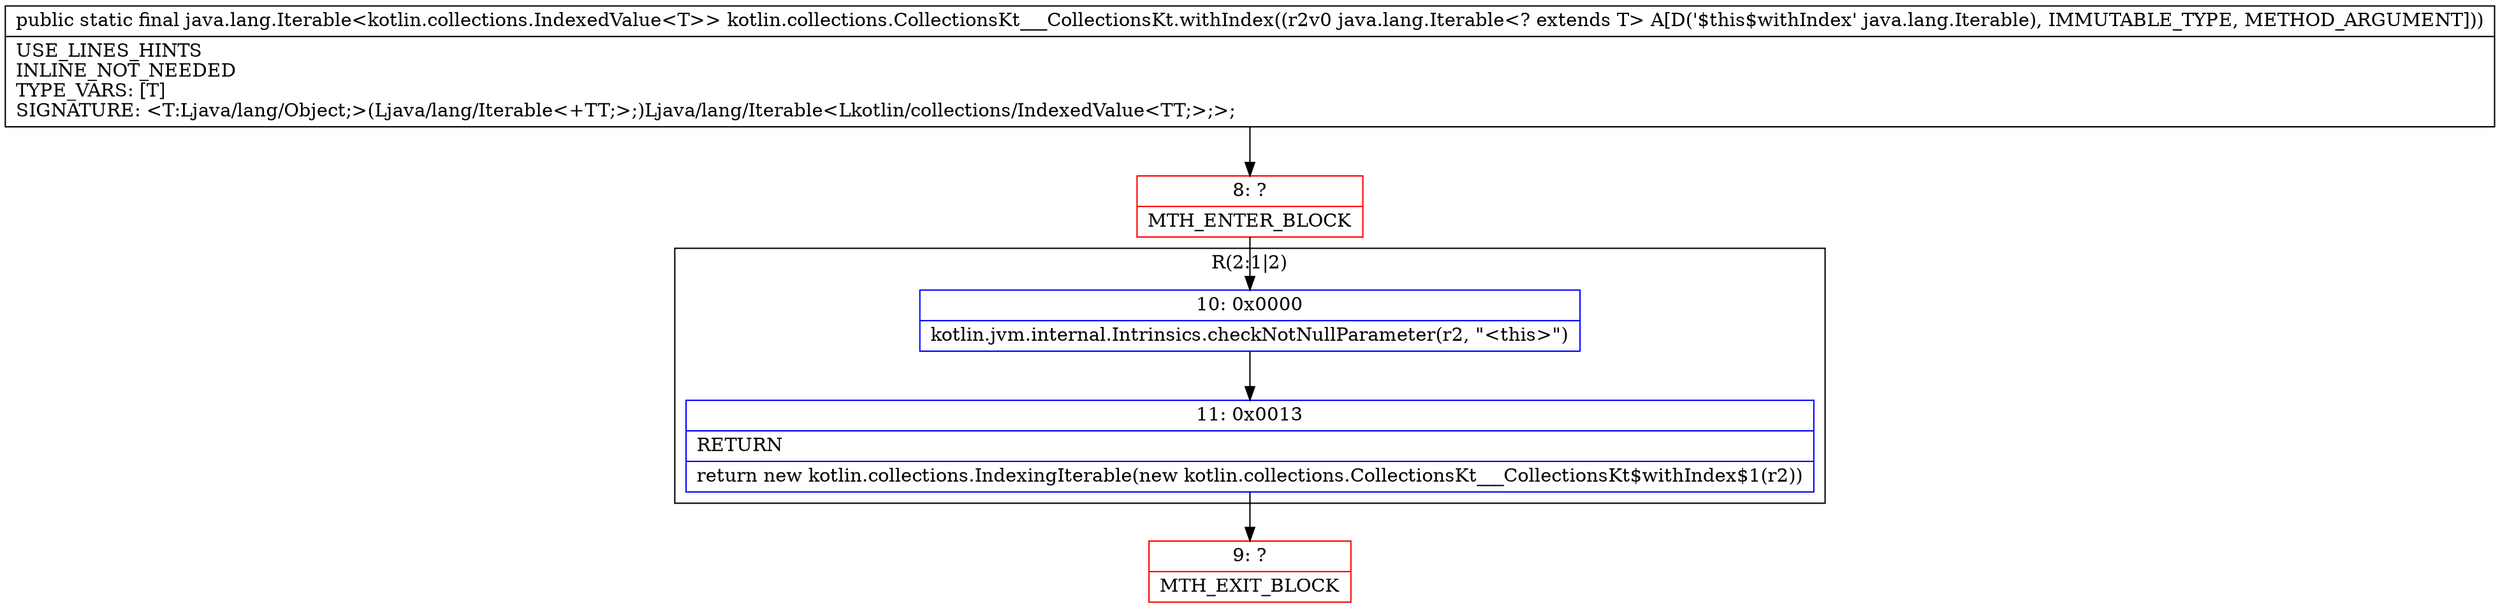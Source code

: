 digraph "CFG forkotlin.collections.CollectionsKt___CollectionsKt.withIndex(Ljava\/lang\/Iterable;)Ljava\/lang\/Iterable;" {
subgraph cluster_Region_2027232745 {
label = "R(2:1|2)";
node [shape=record,color=blue];
Node_10 [shape=record,label="{10\:\ 0x0000|kotlin.jvm.internal.Intrinsics.checkNotNullParameter(r2, \"\<this\>\")\l}"];
Node_11 [shape=record,label="{11\:\ 0x0013|RETURN\l|return new kotlin.collections.IndexingIterable(new kotlin.collections.CollectionsKt___CollectionsKt$withIndex$1(r2))\l}"];
}
Node_8 [shape=record,color=red,label="{8\:\ ?|MTH_ENTER_BLOCK\l}"];
Node_9 [shape=record,color=red,label="{9\:\ ?|MTH_EXIT_BLOCK\l}"];
MethodNode[shape=record,label="{public static final java.lang.Iterable\<kotlin.collections.IndexedValue\<T\>\> kotlin.collections.CollectionsKt___CollectionsKt.withIndex((r2v0 java.lang.Iterable\<? extends T\> A[D('$this$withIndex' java.lang.Iterable), IMMUTABLE_TYPE, METHOD_ARGUMENT]))  | USE_LINES_HINTS\lINLINE_NOT_NEEDED\lTYPE_VARS: [T]\lSIGNATURE: \<T:Ljava\/lang\/Object;\>(Ljava\/lang\/Iterable\<+TT;\>;)Ljava\/lang\/Iterable\<Lkotlin\/collections\/IndexedValue\<TT;\>;\>;\l}"];
MethodNode -> Node_8;Node_10 -> Node_11;
Node_11 -> Node_9;
Node_8 -> Node_10;
}


